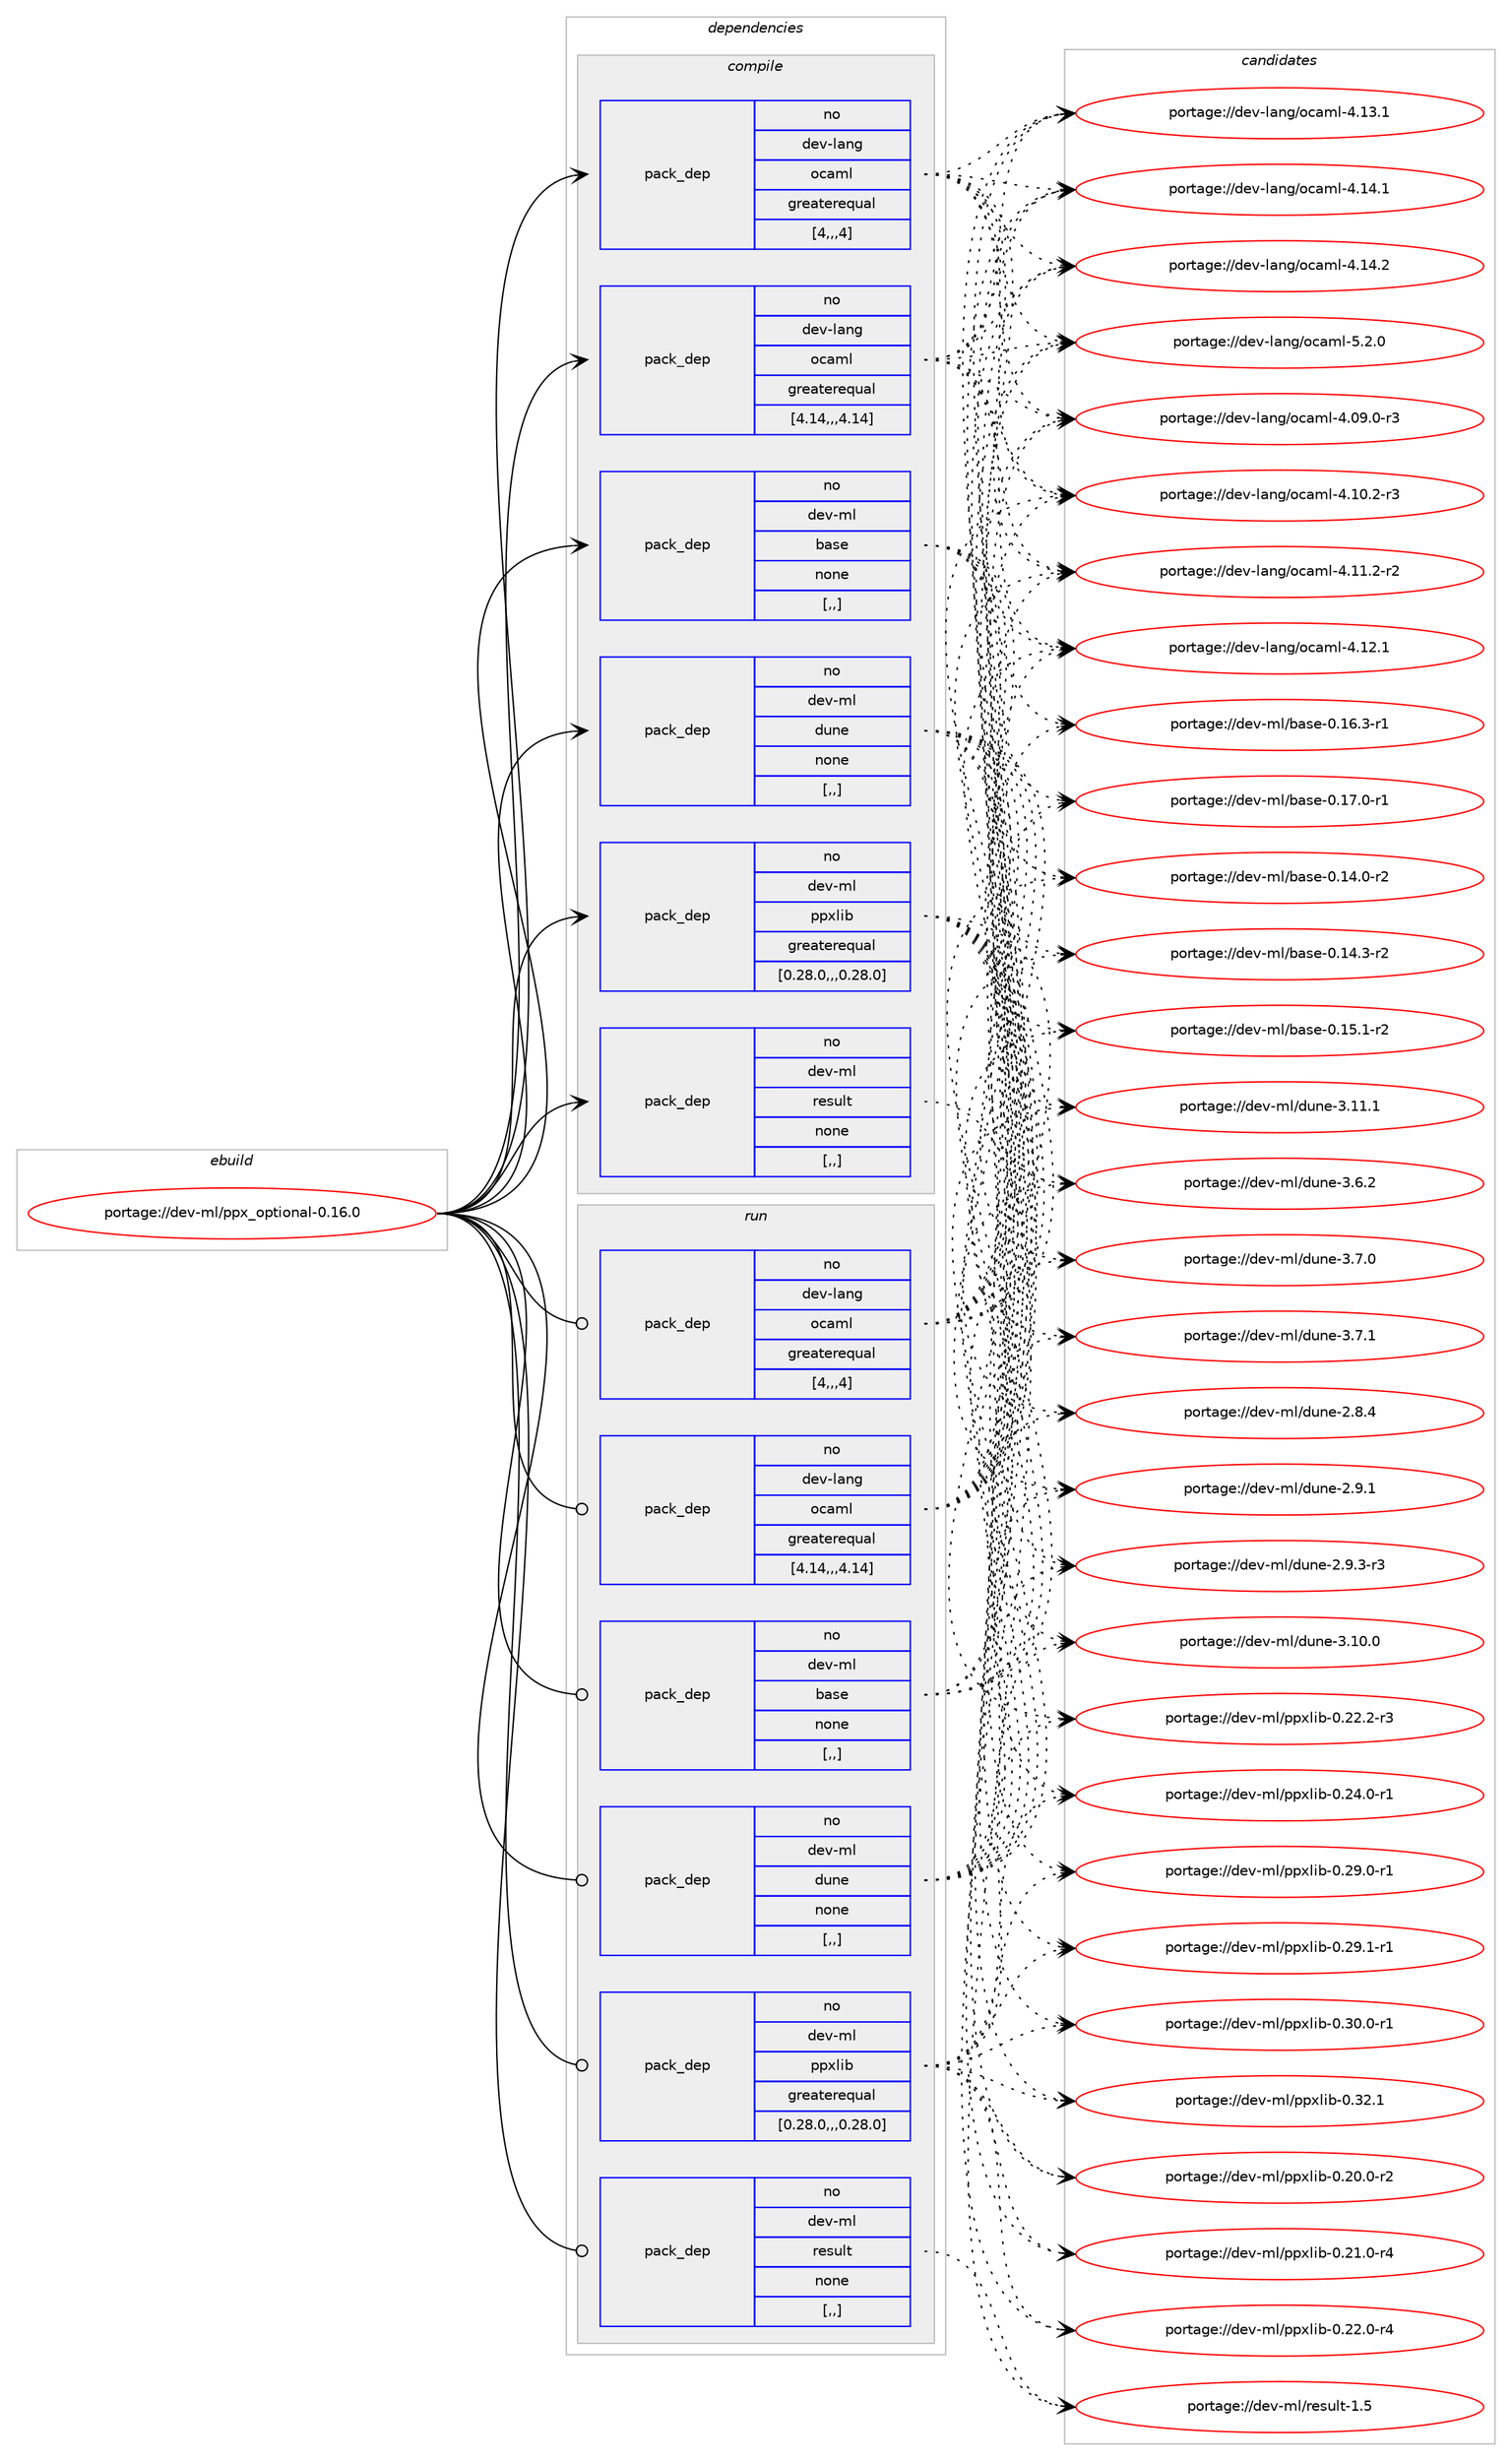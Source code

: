 digraph prolog {

# *************
# Graph options
# *************

newrank=true;
concentrate=true;
compound=true;
graph [rankdir=LR,fontname=Helvetica,fontsize=10,ranksep=1.5];#, ranksep=2.5, nodesep=0.2];
edge  [arrowhead=vee];
node  [fontname=Helvetica,fontsize=10];

# **********
# The ebuild
# **********

subgraph cluster_leftcol {
color=gray;
rank=same;
label=<<i>ebuild</i>>;
id [label="portage://dev-ml/ppx_optional-0.16.0", color=red, width=4, href="../dev-ml/ppx_optional-0.16.0.svg"];
}

# ****************
# The dependencies
# ****************

subgraph cluster_midcol {
color=gray;
label=<<i>dependencies</i>>;
subgraph cluster_compile {
fillcolor="#eeeeee";
style=filled;
label=<<i>compile</i>>;
subgraph pack90417 {
dependency120449 [label=<<TABLE BORDER="0" CELLBORDER="1" CELLSPACING="0" CELLPADDING="4" WIDTH="220"><TR><TD ROWSPAN="6" CELLPADDING="30">pack_dep</TD></TR><TR><TD WIDTH="110">no</TD></TR><TR><TD>dev-lang</TD></TR><TR><TD>ocaml</TD></TR><TR><TD>greaterequal</TD></TR><TR><TD>[4,,,4]</TD></TR></TABLE>>, shape=none, color=blue];
}
id:e -> dependency120449:w [weight=20,style="solid",arrowhead="vee"];
subgraph pack90418 {
dependency120450 [label=<<TABLE BORDER="0" CELLBORDER="1" CELLSPACING="0" CELLPADDING="4" WIDTH="220"><TR><TD ROWSPAN="6" CELLPADDING="30">pack_dep</TD></TR><TR><TD WIDTH="110">no</TD></TR><TR><TD>dev-lang</TD></TR><TR><TD>ocaml</TD></TR><TR><TD>greaterequal</TD></TR><TR><TD>[4.14,,,4.14]</TD></TR></TABLE>>, shape=none, color=blue];
}
id:e -> dependency120450:w [weight=20,style="solid",arrowhead="vee"];
subgraph pack90419 {
dependency120451 [label=<<TABLE BORDER="0" CELLBORDER="1" CELLSPACING="0" CELLPADDING="4" WIDTH="220"><TR><TD ROWSPAN="6" CELLPADDING="30">pack_dep</TD></TR><TR><TD WIDTH="110">no</TD></TR><TR><TD>dev-ml</TD></TR><TR><TD>base</TD></TR><TR><TD>none</TD></TR><TR><TD>[,,]</TD></TR></TABLE>>, shape=none, color=blue];
}
id:e -> dependency120451:w [weight=20,style="solid",arrowhead="vee"];
subgraph pack90420 {
dependency120452 [label=<<TABLE BORDER="0" CELLBORDER="1" CELLSPACING="0" CELLPADDING="4" WIDTH="220"><TR><TD ROWSPAN="6" CELLPADDING="30">pack_dep</TD></TR><TR><TD WIDTH="110">no</TD></TR><TR><TD>dev-ml</TD></TR><TR><TD>dune</TD></TR><TR><TD>none</TD></TR><TR><TD>[,,]</TD></TR></TABLE>>, shape=none, color=blue];
}
id:e -> dependency120452:w [weight=20,style="solid",arrowhead="vee"];
subgraph pack90421 {
dependency120453 [label=<<TABLE BORDER="0" CELLBORDER="1" CELLSPACING="0" CELLPADDING="4" WIDTH="220"><TR><TD ROWSPAN="6" CELLPADDING="30">pack_dep</TD></TR><TR><TD WIDTH="110">no</TD></TR><TR><TD>dev-ml</TD></TR><TR><TD>ppxlib</TD></TR><TR><TD>greaterequal</TD></TR><TR><TD>[0.28.0,,,0.28.0]</TD></TR></TABLE>>, shape=none, color=blue];
}
id:e -> dependency120453:w [weight=20,style="solid",arrowhead="vee"];
subgraph pack90422 {
dependency120454 [label=<<TABLE BORDER="0" CELLBORDER="1" CELLSPACING="0" CELLPADDING="4" WIDTH="220"><TR><TD ROWSPAN="6" CELLPADDING="30">pack_dep</TD></TR><TR><TD WIDTH="110">no</TD></TR><TR><TD>dev-ml</TD></TR><TR><TD>result</TD></TR><TR><TD>none</TD></TR><TR><TD>[,,]</TD></TR></TABLE>>, shape=none, color=blue];
}
id:e -> dependency120454:w [weight=20,style="solid",arrowhead="vee"];
}
subgraph cluster_compileandrun {
fillcolor="#eeeeee";
style=filled;
label=<<i>compile and run</i>>;
}
subgraph cluster_run {
fillcolor="#eeeeee";
style=filled;
label=<<i>run</i>>;
subgraph pack90423 {
dependency120455 [label=<<TABLE BORDER="0" CELLBORDER="1" CELLSPACING="0" CELLPADDING="4" WIDTH="220"><TR><TD ROWSPAN="6" CELLPADDING="30">pack_dep</TD></TR><TR><TD WIDTH="110">no</TD></TR><TR><TD>dev-lang</TD></TR><TR><TD>ocaml</TD></TR><TR><TD>greaterequal</TD></TR><TR><TD>[4,,,4]</TD></TR></TABLE>>, shape=none, color=blue];
}
id:e -> dependency120455:w [weight=20,style="solid",arrowhead="odot"];
subgraph pack90424 {
dependency120456 [label=<<TABLE BORDER="0" CELLBORDER="1" CELLSPACING="0" CELLPADDING="4" WIDTH="220"><TR><TD ROWSPAN="6" CELLPADDING="30">pack_dep</TD></TR><TR><TD WIDTH="110">no</TD></TR><TR><TD>dev-lang</TD></TR><TR><TD>ocaml</TD></TR><TR><TD>greaterequal</TD></TR><TR><TD>[4.14,,,4.14]</TD></TR></TABLE>>, shape=none, color=blue];
}
id:e -> dependency120456:w [weight=20,style="solid",arrowhead="odot"];
subgraph pack90425 {
dependency120457 [label=<<TABLE BORDER="0" CELLBORDER="1" CELLSPACING="0" CELLPADDING="4" WIDTH="220"><TR><TD ROWSPAN="6" CELLPADDING="30">pack_dep</TD></TR><TR><TD WIDTH="110">no</TD></TR><TR><TD>dev-ml</TD></TR><TR><TD>base</TD></TR><TR><TD>none</TD></TR><TR><TD>[,,]</TD></TR></TABLE>>, shape=none, color=blue];
}
id:e -> dependency120457:w [weight=20,style="solid",arrowhead="odot"];
subgraph pack90426 {
dependency120458 [label=<<TABLE BORDER="0" CELLBORDER="1" CELLSPACING="0" CELLPADDING="4" WIDTH="220"><TR><TD ROWSPAN="6" CELLPADDING="30">pack_dep</TD></TR><TR><TD WIDTH="110">no</TD></TR><TR><TD>dev-ml</TD></TR><TR><TD>dune</TD></TR><TR><TD>none</TD></TR><TR><TD>[,,]</TD></TR></TABLE>>, shape=none, color=blue];
}
id:e -> dependency120458:w [weight=20,style="solid",arrowhead="odot"];
subgraph pack90427 {
dependency120459 [label=<<TABLE BORDER="0" CELLBORDER="1" CELLSPACING="0" CELLPADDING="4" WIDTH="220"><TR><TD ROWSPAN="6" CELLPADDING="30">pack_dep</TD></TR><TR><TD WIDTH="110">no</TD></TR><TR><TD>dev-ml</TD></TR><TR><TD>ppxlib</TD></TR><TR><TD>greaterequal</TD></TR><TR><TD>[0.28.0,,,0.28.0]</TD></TR></TABLE>>, shape=none, color=blue];
}
id:e -> dependency120459:w [weight=20,style="solid",arrowhead="odot"];
subgraph pack90428 {
dependency120460 [label=<<TABLE BORDER="0" CELLBORDER="1" CELLSPACING="0" CELLPADDING="4" WIDTH="220"><TR><TD ROWSPAN="6" CELLPADDING="30">pack_dep</TD></TR><TR><TD WIDTH="110">no</TD></TR><TR><TD>dev-ml</TD></TR><TR><TD>result</TD></TR><TR><TD>none</TD></TR><TR><TD>[,,]</TD></TR></TABLE>>, shape=none, color=blue];
}
id:e -> dependency120460:w [weight=20,style="solid",arrowhead="odot"];
}
}

# **************
# The candidates
# **************

subgraph cluster_choices {
rank=same;
color=gray;
label=<<i>candidates</i>>;

subgraph choice90417 {
color=black;
nodesep=1;
choice1001011184510897110103471119997109108455246485746484511451 [label="portage://dev-lang/ocaml-4.09.0-r3", color=red, width=4,href="../dev-lang/ocaml-4.09.0-r3.svg"];
choice1001011184510897110103471119997109108455246494846504511451 [label="portage://dev-lang/ocaml-4.10.2-r3", color=red, width=4,href="../dev-lang/ocaml-4.10.2-r3.svg"];
choice1001011184510897110103471119997109108455246494946504511450 [label="portage://dev-lang/ocaml-4.11.2-r2", color=red, width=4,href="../dev-lang/ocaml-4.11.2-r2.svg"];
choice100101118451089711010347111999710910845524649504649 [label="portage://dev-lang/ocaml-4.12.1", color=red, width=4,href="../dev-lang/ocaml-4.12.1.svg"];
choice100101118451089711010347111999710910845524649514649 [label="portage://dev-lang/ocaml-4.13.1", color=red, width=4,href="../dev-lang/ocaml-4.13.1.svg"];
choice100101118451089711010347111999710910845524649524649 [label="portage://dev-lang/ocaml-4.14.1", color=red, width=4,href="../dev-lang/ocaml-4.14.1.svg"];
choice100101118451089711010347111999710910845524649524650 [label="portage://dev-lang/ocaml-4.14.2", color=red, width=4,href="../dev-lang/ocaml-4.14.2.svg"];
choice1001011184510897110103471119997109108455346504648 [label="portage://dev-lang/ocaml-5.2.0", color=red, width=4,href="../dev-lang/ocaml-5.2.0.svg"];
dependency120449:e -> choice1001011184510897110103471119997109108455246485746484511451:w [style=dotted,weight="100"];
dependency120449:e -> choice1001011184510897110103471119997109108455246494846504511451:w [style=dotted,weight="100"];
dependency120449:e -> choice1001011184510897110103471119997109108455246494946504511450:w [style=dotted,weight="100"];
dependency120449:e -> choice100101118451089711010347111999710910845524649504649:w [style=dotted,weight="100"];
dependency120449:e -> choice100101118451089711010347111999710910845524649514649:w [style=dotted,weight="100"];
dependency120449:e -> choice100101118451089711010347111999710910845524649524649:w [style=dotted,weight="100"];
dependency120449:e -> choice100101118451089711010347111999710910845524649524650:w [style=dotted,weight="100"];
dependency120449:e -> choice1001011184510897110103471119997109108455346504648:w [style=dotted,weight="100"];
}
subgraph choice90418 {
color=black;
nodesep=1;
choice1001011184510897110103471119997109108455246485746484511451 [label="portage://dev-lang/ocaml-4.09.0-r3", color=red, width=4,href="../dev-lang/ocaml-4.09.0-r3.svg"];
choice1001011184510897110103471119997109108455246494846504511451 [label="portage://dev-lang/ocaml-4.10.2-r3", color=red, width=4,href="../dev-lang/ocaml-4.10.2-r3.svg"];
choice1001011184510897110103471119997109108455246494946504511450 [label="portage://dev-lang/ocaml-4.11.2-r2", color=red, width=4,href="../dev-lang/ocaml-4.11.2-r2.svg"];
choice100101118451089711010347111999710910845524649504649 [label="portage://dev-lang/ocaml-4.12.1", color=red, width=4,href="../dev-lang/ocaml-4.12.1.svg"];
choice100101118451089711010347111999710910845524649514649 [label="portage://dev-lang/ocaml-4.13.1", color=red, width=4,href="../dev-lang/ocaml-4.13.1.svg"];
choice100101118451089711010347111999710910845524649524649 [label="portage://dev-lang/ocaml-4.14.1", color=red, width=4,href="../dev-lang/ocaml-4.14.1.svg"];
choice100101118451089711010347111999710910845524649524650 [label="portage://dev-lang/ocaml-4.14.2", color=red, width=4,href="../dev-lang/ocaml-4.14.2.svg"];
choice1001011184510897110103471119997109108455346504648 [label="portage://dev-lang/ocaml-5.2.0", color=red, width=4,href="../dev-lang/ocaml-5.2.0.svg"];
dependency120450:e -> choice1001011184510897110103471119997109108455246485746484511451:w [style=dotted,weight="100"];
dependency120450:e -> choice1001011184510897110103471119997109108455246494846504511451:w [style=dotted,weight="100"];
dependency120450:e -> choice1001011184510897110103471119997109108455246494946504511450:w [style=dotted,weight="100"];
dependency120450:e -> choice100101118451089711010347111999710910845524649504649:w [style=dotted,weight="100"];
dependency120450:e -> choice100101118451089711010347111999710910845524649514649:w [style=dotted,weight="100"];
dependency120450:e -> choice100101118451089711010347111999710910845524649524649:w [style=dotted,weight="100"];
dependency120450:e -> choice100101118451089711010347111999710910845524649524650:w [style=dotted,weight="100"];
dependency120450:e -> choice1001011184510897110103471119997109108455346504648:w [style=dotted,weight="100"];
}
subgraph choice90419 {
color=black;
nodesep=1;
choice10010111845109108479897115101454846495246484511450 [label="portage://dev-ml/base-0.14.0-r2", color=red, width=4,href="../dev-ml/base-0.14.0-r2.svg"];
choice10010111845109108479897115101454846495246514511450 [label="portage://dev-ml/base-0.14.3-r2", color=red, width=4,href="../dev-ml/base-0.14.3-r2.svg"];
choice10010111845109108479897115101454846495346494511450 [label="portage://dev-ml/base-0.15.1-r2", color=red, width=4,href="../dev-ml/base-0.15.1-r2.svg"];
choice10010111845109108479897115101454846495446514511449 [label="portage://dev-ml/base-0.16.3-r1", color=red, width=4,href="../dev-ml/base-0.16.3-r1.svg"];
choice10010111845109108479897115101454846495546484511449 [label="portage://dev-ml/base-0.17.0-r1", color=red, width=4,href="../dev-ml/base-0.17.0-r1.svg"];
dependency120451:e -> choice10010111845109108479897115101454846495246484511450:w [style=dotted,weight="100"];
dependency120451:e -> choice10010111845109108479897115101454846495246514511450:w [style=dotted,weight="100"];
dependency120451:e -> choice10010111845109108479897115101454846495346494511450:w [style=dotted,weight="100"];
dependency120451:e -> choice10010111845109108479897115101454846495446514511449:w [style=dotted,weight="100"];
dependency120451:e -> choice10010111845109108479897115101454846495546484511449:w [style=dotted,weight="100"];
}
subgraph choice90420 {
color=black;
nodesep=1;
choice1001011184510910847100117110101455046564652 [label="portage://dev-ml/dune-2.8.4", color=red, width=4,href="../dev-ml/dune-2.8.4.svg"];
choice1001011184510910847100117110101455046574649 [label="portage://dev-ml/dune-2.9.1", color=red, width=4,href="../dev-ml/dune-2.9.1.svg"];
choice10010111845109108471001171101014550465746514511451 [label="portage://dev-ml/dune-2.9.3-r3", color=red, width=4,href="../dev-ml/dune-2.9.3-r3.svg"];
choice100101118451091084710011711010145514649484648 [label="portage://dev-ml/dune-3.10.0", color=red, width=4,href="../dev-ml/dune-3.10.0.svg"];
choice100101118451091084710011711010145514649494649 [label="portage://dev-ml/dune-3.11.1", color=red, width=4,href="../dev-ml/dune-3.11.1.svg"];
choice1001011184510910847100117110101455146544650 [label="portage://dev-ml/dune-3.6.2", color=red, width=4,href="../dev-ml/dune-3.6.2.svg"];
choice1001011184510910847100117110101455146554648 [label="portage://dev-ml/dune-3.7.0", color=red, width=4,href="../dev-ml/dune-3.7.0.svg"];
choice1001011184510910847100117110101455146554649 [label="portage://dev-ml/dune-3.7.1", color=red, width=4,href="../dev-ml/dune-3.7.1.svg"];
dependency120452:e -> choice1001011184510910847100117110101455046564652:w [style=dotted,weight="100"];
dependency120452:e -> choice1001011184510910847100117110101455046574649:w [style=dotted,weight="100"];
dependency120452:e -> choice10010111845109108471001171101014550465746514511451:w [style=dotted,weight="100"];
dependency120452:e -> choice100101118451091084710011711010145514649484648:w [style=dotted,weight="100"];
dependency120452:e -> choice100101118451091084710011711010145514649494649:w [style=dotted,weight="100"];
dependency120452:e -> choice1001011184510910847100117110101455146544650:w [style=dotted,weight="100"];
dependency120452:e -> choice1001011184510910847100117110101455146554648:w [style=dotted,weight="100"];
dependency120452:e -> choice1001011184510910847100117110101455146554649:w [style=dotted,weight="100"];
}
subgraph choice90421 {
color=black;
nodesep=1;
choice100101118451091084711211212010810598454846504846484511450 [label="portage://dev-ml/ppxlib-0.20.0-r2", color=red, width=4,href="../dev-ml/ppxlib-0.20.0-r2.svg"];
choice100101118451091084711211212010810598454846504946484511452 [label="portage://dev-ml/ppxlib-0.21.0-r4", color=red, width=4,href="../dev-ml/ppxlib-0.21.0-r4.svg"];
choice100101118451091084711211212010810598454846505046484511452 [label="portage://dev-ml/ppxlib-0.22.0-r4", color=red, width=4,href="../dev-ml/ppxlib-0.22.0-r4.svg"];
choice100101118451091084711211212010810598454846505046504511451 [label="portage://dev-ml/ppxlib-0.22.2-r3", color=red, width=4,href="../dev-ml/ppxlib-0.22.2-r3.svg"];
choice100101118451091084711211212010810598454846505246484511449 [label="portage://dev-ml/ppxlib-0.24.0-r1", color=red, width=4,href="../dev-ml/ppxlib-0.24.0-r1.svg"];
choice100101118451091084711211212010810598454846505746484511449 [label="portage://dev-ml/ppxlib-0.29.0-r1", color=red, width=4,href="../dev-ml/ppxlib-0.29.0-r1.svg"];
choice100101118451091084711211212010810598454846505746494511449 [label="portage://dev-ml/ppxlib-0.29.1-r1", color=red, width=4,href="../dev-ml/ppxlib-0.29.1-r1.svg"];
choice100101118451091084711211212010810598454846514846484511449 [label="portage://dev-ml/ppxlib-0.30.0-r1", color=red, width=4,href="../dev-ml/ppxlib-0.30.0-r1.svg"];
choice10010111845109108471121121201081059845484651504649 [label="portage://dev-ml/ppxlib-0.32.1", color=red, width=4,href="../dev-ml/ppxlib-0.32.1.svg"];
dependency120453:e -> choice100101118451091084711211212010810598454846504846484511450:w [style=dotted,weight="100"];
dependency120453:e -> choice100101118451091084711211212010810598454846504946484511452:w [style=dotted,weight="100"];
dependency120453:e -> choice100101118451091084711211212010810598454846505046484511452:w [style=dotted,weight="100"];
dependency120453:e -> choice100101118451091084711211212010810598454846505046504511451:w [style=dotted,weight="100"];
dependency120453:e -> choice100101118451091084711211212010810598454846505246484511449:w [style=dotted,weight="100"];
dependency120453:e -> choice100101118451091084711211212010810598454846505746484511449:w [style=dotted,weight="100"];
dependency120453:e -> choice100101118451091084711211212010810598454846505746494511449:w [style=dotted,weight="100"];
dependency120453:e -> choice100101118451091084711211212010810598454846514846484511449:w [style=dotted,weight="100"];
dependency120453:e -> choice10010111845109108471121121201081059845484651504649:w [style=dotted,weight="100"];
}
subgraph choice90422 {
color=black;
nodesep=1;
choice100101118451091084711410111511710811645494653 [label="portage://dev-ml/result-1.5", color=red, width=4,href="../dev-ml/result-1.5.svg"];
dependency120454:e -> choice100101118451091084711410111511710811645494653:w [style=dotted,weight="100"];
}
subgraph choice90423 {
color=black;
nodesep=1;
choice1001011184510897110103471119997109108455246485746484511451 [label="portage://dev-lang/ocaml-4.09.0-r3", color=red, width=4,href="../dev-lang/ocaml-4.09.0-r3.svg"];
choice1001011184510897110103471119997109108455246494846504511451 [label="portage://dev-lang/ocaml-4.10.2-r3", color=red, width=4,href="../dev-lang/ocaml-4.10.2-r3.svg"];
choice1001011184510897110103471119997109108455246494946504511450 [label="portage://dev-lang/ocaml-4.11.2-r2", color=red, width=4,href="../dev-lang/ocaml-4.11.2-r2.svg"];
choice100101118451089711010347111999710910845524649504649 [label="portage://dev-lang/ocaml-4.12.1", color=red, width=4,href="../dev-lang/ocaml-4.12.1.svg"];
choice100101118451089711010347111999710910845524649514649 [label="portage://dev-lang/ocaml-4.13.1", color=red, width=4,href="../dev-lang/ocaml-4.13.1.svg"];
choice100101118451089711010347111999710910845524649524649 [label="portage://dev-lang/ocaml-4.14.1", color=red, width=4,href="../dev-lang/ocaml-4.14.1.svg"];
choice100101118451089711010347111999710910845524649524650 [label="portage://dev-lang/ocaml-4.14.2", color=red, width=4,href="../dev-lang/ocaml-4.14.2.svg"];
choice1001011184510897110103471119997109108455346504648 [label="portage://dev-lang/ocaml-5.2.0", color=red, width=4,href="../dev-lang/ocaml-5.2.0.svg"];
dependency120455:e -> choice1001011184510897110103471119997109108455246485746484511451:w [style=dotted,weight="100"];
dependency120455:e -> choice1001011184510897110103471119997109108455246494846504511451:w [style=dotted,weight="100"];
dependency120455:e -> choice1001011184510897110103471119997109108455246494946504511450:w [style=dotted,weight="100"];
dependency120455:e -> choice100101118451089711010347111999710910845524649504649:w [style=dotted,weight="100"];
dependency120455:e -> choice100101118451089711010347111999710910845524649514649:w [style=dotted,weight="100"];
dependency120455:e -> choice100101118451089711010347111999710910845524649524649:w [style=dotted,weight="100"];
dependency120455:e -> choice100101118451089711010347111999710910845524649524650:w [style=dotted,weight="100"];
dependency120455:e -> choice1001011184510897110103471119997109108455346504648:w [style=dotted,weight="100"];
}
subgraph choice90424 {
color=black;
nodesep=1;
choice1001011184510897110103471119997109108455246485746484511451 [label="portage://dev-lang/ocaml-4.09.0-r3", color=red, width=4,href="../dev-lang/ocaml-4.09.0-r3.svg"];
choice1001011184510897110103471119997109108455246494846504511451 [label="portage://dev-lang/ocaml-4.10.2-r3", color=red, width=4,href="../dev-lang/ocaml-4.10.2-r3.svg"];
choice1001011184510897110103471119997109108455246494946504511450 [label="portage://dev-lang/ocaml-4.11.2-r2", color=red, width=4,href="../dev-lang/ocaml-4.11.2-r2.svg"];
choice100101118451089711010347111999710910845524649504649 [label="portage://dev-lang/ocaml-4.12.1", color=red, width=4,href="../dev-lang/ocaml-4.12.1.svg"];
choice100101118451089711010347111999710910845524649514649 [label="portage://dev-lang/ocaml-4.13.1", color=red, width=4,href="../dev-lang/ocaml-4.13.1.svg"];
choice100101118451089711010347111999710910845524649524649 [label="portage://dev-lang/ocaml-4.14.1", color=red, width=4,href="../dev-lang/ocaml-4.14.1.svg"];
choice100101118451089711010347111999710910845524649524650 [label="portage://dev-lang/ocaml-4.14.2", color=red, width=4,href="../dev-lang/ocaml-4.14.2.svg"];
choice1001011184510897110103471119997109108455346504648 [label="portage://dev-lang/ocaml-5.2.0", color=red, width=4,href="../dev-lang/ocaml-5.2.0.svg"];
dependency120456:e -> choice1001011184510897110103471119997109108455246485746484511451:w [style=dotted,weight="100"];
dependency120456:e -> choice1001011184510897110103471119997109108455246494846504511451:w [style=dotted,weight="100"];
dependency120456:e -> choice1001011184510897110103471119997109108455246494946504511450:w [style=dotted,weight="100"];
dependency120456:e -> choice100101118451089711010347111999710910845524649504649:w [style=dotted,weight="100"];
dependency120456:e -> choice100101118451089711010347111999710910845524649514649:w [style=dotted,weight="100"];
dependency120456:e -> choice100101118451089711010347111999710910845524649524649:w [style=dotted,weight="100"];
dependency120456:e -> choice100101118451089711010347111999710910845524649524650:w [style=dotted,weight="100"];
dependency120456:e -> choice1001011184510897110103471119997109108455346504648:w [style=dotted,weight="100"];
}
subgraph choice90425 {
color=black;
nodesep=1;
choice10010111845109108479897115101454846495246484511450 [label="portage://dev-ml/base-0.14.0-r2", color=red, width=4,href="../dev-ml/base-0.14.0-r2.svg"];
choice10010111845109108479897115101454846495246514511450 [label="portage://dev-ml/base-0.14.3-r2", color=red, width=4,href="../dev-ml/base-0.14.3-r2.svg"];
choice10010111845109108479897115101454846495346494511450 [label="portage://dev-ml/base-0.15.1-r2", color=red, width=4,href="../dev-ml/base-0.15.1-r2.svg"];
choice10010111845109108479897115101454846495446514511449 [label="portage://dev-ml/base-0.16.3-r1", color=red, width=4,href="../dev-ml/base-0.16.3-r1.svg"];
choice10010111845109108479897115101454846495546484511449 [label="portage://dev-ml/base-0.17.0-r1", color=red, width=4,href="../dev-ml/base-0.17.0-r1.svg"];
dependency120457:e -> choice10010111845109108479897115101454846495246484511450:w [style=dotted,weight="100"];
dependency120457:e -> choice10010111845109108479897115101454846495246514511450:w [style=dotted,weight="100"];
dependency120457:e -> choice10010111845109108479897115101454846495346494511450:w [style=dotted,weight="100"];
dependency120457:e -> choice10010111845109108479897115101454846495446514511449:w [style=dotted,weight="100"];
dependency120457:e -> choice10010111845109108479897115101454846495546484511449:w [style=dotted,weight="100"];
}
subgraph choice90426 {
color=black;
nodesep=1;
choice1001011184510910847100117110101455046564652 [label="portage://dev-ml/dune-2.8.4", color=red, width=4,href="../dev-ml/dune-2.8.4.svg"];
choice1001011184510910847100117110101455046574649 [label="portage://dev-ml/dune-2.9.1", color=red, width=4,href="../dev-ml/dune-2.9.1.svg"];
choice10010111845109108471001171101014550465746514511451 [label="portage://dev-ml/dune-2.9.3-r3", color=red, width=4,href="../dev-ml/dune-2.9.3-r3.svg"];
choice100101118451091084710011711010145514649484648 [label="portage://dev-ml/dune-3.10.0", color=red, width=4,href="../dev-ml/dune-3.10.0.svg"];
choice100101118451091084710011711010145514649494649 [label="portage://dev-ml/dune-3.11.1", color=red, width=4,href="../dev-ml/dune-3.11.1.svg"];
choice1001011184510910847100117110101455146544650 [label="portage://dev-ml/dune-3.6.2", color=red, width=4,href="../dev-ml/dune-3.6.2.svg"];
choice1001011184510910847100117110101455146554648 [label="portage://dev-ml/dune-3.7.0", color=red, width=4,href="../dev-ml/dune-3.7.0.svg"];
choice1001011184510910847100117110101455146554649 [label="portage://dev-ml/dune-3.7.1", color=red, width=4,href="../dev-ml/dune-3.7.1.svg"];
dependency120458:e -> choice1001011184510910847100117110101455046564652:w [style=dotted,weight="100"];
dependency120458:e -> choice1001011184510910847100117110101455046574649:w [style=dotted,weight="100"];
dependency120458:e -> choice10010111845109108471001171101014550465746514511451:w [style=dotted,weight="100"];
dependency120458:e -> choice100101118451091084710011711010145514649484648:w [style=dotted,weight="100"];
dependency120458:e -> choice100101118451091084710011711010145514649494649:w [style=dotted,weight="100"];
dependency120458:e -> choice1001011184510910847100117110101455146544650:w [style=dotted,weight="100"];
dependency120458:e -> choice1001011184510910847100117110101455146554648:w [style=dotted,weight="100"];
dependency120458:e -> choice1001011184510910847100117110101455146554649:w [style=dotted,weight="100"];
}
subgraph choice90427 {
color=black;
nodesep=1;
choice100101118451091084711211212010810598454846504846484511450 [label="portage://dev-ml/ppxlib-0.20.0-r2", color=red, width=4,href="../dev-ml/ppxlib-0.20.0-r2.svg"];
choice100101118451091084711211212010810598454846504946484511452 [label="portage://dev-ml/ppxlib-0.21.0-r4", color=red, width=4,href="../dev-ml/ppxlib-0.21.0-r4.svg"];
choice100101118451091084711211212010810598454846505046484511452 [label="portage://dev-ml/ppxlib-0.22.0-r4", color=red, width=4,href="../dev-ml/ppxlib-0.22.0-r4.svg"];
choice100101118451091084711211212010810598454846505046504511451 [label="portage://dev-ml/ppxlib-0.22.2-r3", color=red, width=4,href="../dev-ml/ppxlib-0.22.2-r3.svg"];
choice100101118451091084711211212010810598454846505246484511449 [label="portage://dev-ml/ppxlib-0.24.0-r1", color=red, width=4,href="../dev-ml/ppxlib-0.24.0-r1.svg"];
choice100101118451091084711211212010810598454846505746484511449 [label="portage://dev-ml/ppxlib-0.29.0-r1", color=red, width=4,href="../dev-ml/ppxlib-0.29.0-r1.svg"];
choice100101118451091084711211212010810598454846505746494511449 [label="portage://dev-ml/ppxlib-0.29.1-r1", color=red, width=4,href="../dev-ml/ppxlib-0.29.1-r1.svg"];
choice100101118451091084711211212010810598454846514846484511449 [label="portage://dev-ml/ppxlib-0.30.0-r1", color=red, width=4,href="../dev-ml/ppxlib-0.30.0-r1.svg"];
choice10010111845109108471121121201081059845484651504649 [label="portage://dev-ml/ppxlib-0.32.1", color=red, width=4,href="../dev-ml/ppxlib-0.32.1.svg"];
dependency120459:e -> choice100101118451091084711211212010810598454846504846484511450:w [style=dotted,weight="100"];
dependency120459:e -> choice100101118451091084711211212010810598454846504946484511452:w [style=dotted,weight="100"];
dependency120459:e -> choice100101118451091084711211212010810598454846505046484511452:w [style=dotted,weight="100"];
dependency120459:e -> choice100101118451091084711211212010810598454846505046504511451:w [style=dotted,weight="100"];
dependency120459:e -> choice100101118451091084711211212010810598454846505246484511449:w [style=dotted,weight="100"];
dependency120459:e -> choice100101118451091084711211212010810598454846505746484511449:w [style=dotted,weight="100"];
dependency120459:e -> choice100101118451091084711211212010810598454846505746494511449:w [style=dotted,weight="100"];
dependency120459:e -> choice100101118451091084711211212010810598454846514846484511449:w [style=dotted,weight="100"];
dependency120459:e -> choice10010111845109108471121121201081059845484651504649:w [style=dotted,weight="100"];
}
subgraph choice90428 {
color=black;
nodesep=1;
choice100101118451091084711410111511710811645494653 [label="portage://dev-ml/result-1.5", color=red, width=4,href="../dev-ml/result-1.5.svg"];
dependency120460:e -> choice100101118451091084711410111511710811645494653:w [style=dotted,weight="100"];
}
}

}
